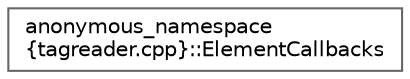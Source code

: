 digraph "Graphical Class Hierarchy"
{
 // INTERACTIVE_SVG=YES
 // LATEX_PDF_SIZE
  bgcolor="transparent";
  edge [fontname=Helvetica,fontsize=10,labelfontname=Helvetica,labelfontsize=10];
  node [fontname=Helvetica,fontsize=10,shape=box,height=0.2,width=0.4];
  rankdir="LR";
  Node0 [id="Node000000",label="anonymous_namespace\l\{tagreader.cpp\}::ElementCallbacks",height=0.2,width=0.4,color="grey40", fillcolor="white", style="filled",URL="$de/dfe/structanonymous__namespace_02tagreader_8cpp_03_1_1_element_callbacks.html",tooltip=" "];
}

